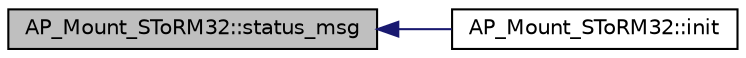 digraph "AP_Mount_SToRM32::status_msg"
{
 // INTERACTIVE_SVG=YES
  edge [fontname="Helvetica",fontsize="10",labelfontname="Helvetica",labelfontsize="10"];
  node [fontname="Helvetica",fontsize="10",shape=record];
  rankdir="LR";
  Node1 [label="AP_Mount_SToRM32::status_msg",height=0.2,width=0.4,color="black", fillcolor="grey75", style="filled", fontcolor="black"];
  Node1 -> Node2 [dir="back",color="midnightblue",fontsize="10",style="solid",fontname="Helvetica"];
  Node2 [label="AP_Mount_SToRM32::init",height=0.2,width=0.4,color="black", fillcolor="white", style="filled",URL="$classAP__Mount__SToRM32.html#a3dadf2d9c2d3ba5151169641b8c25dfd"];
}
